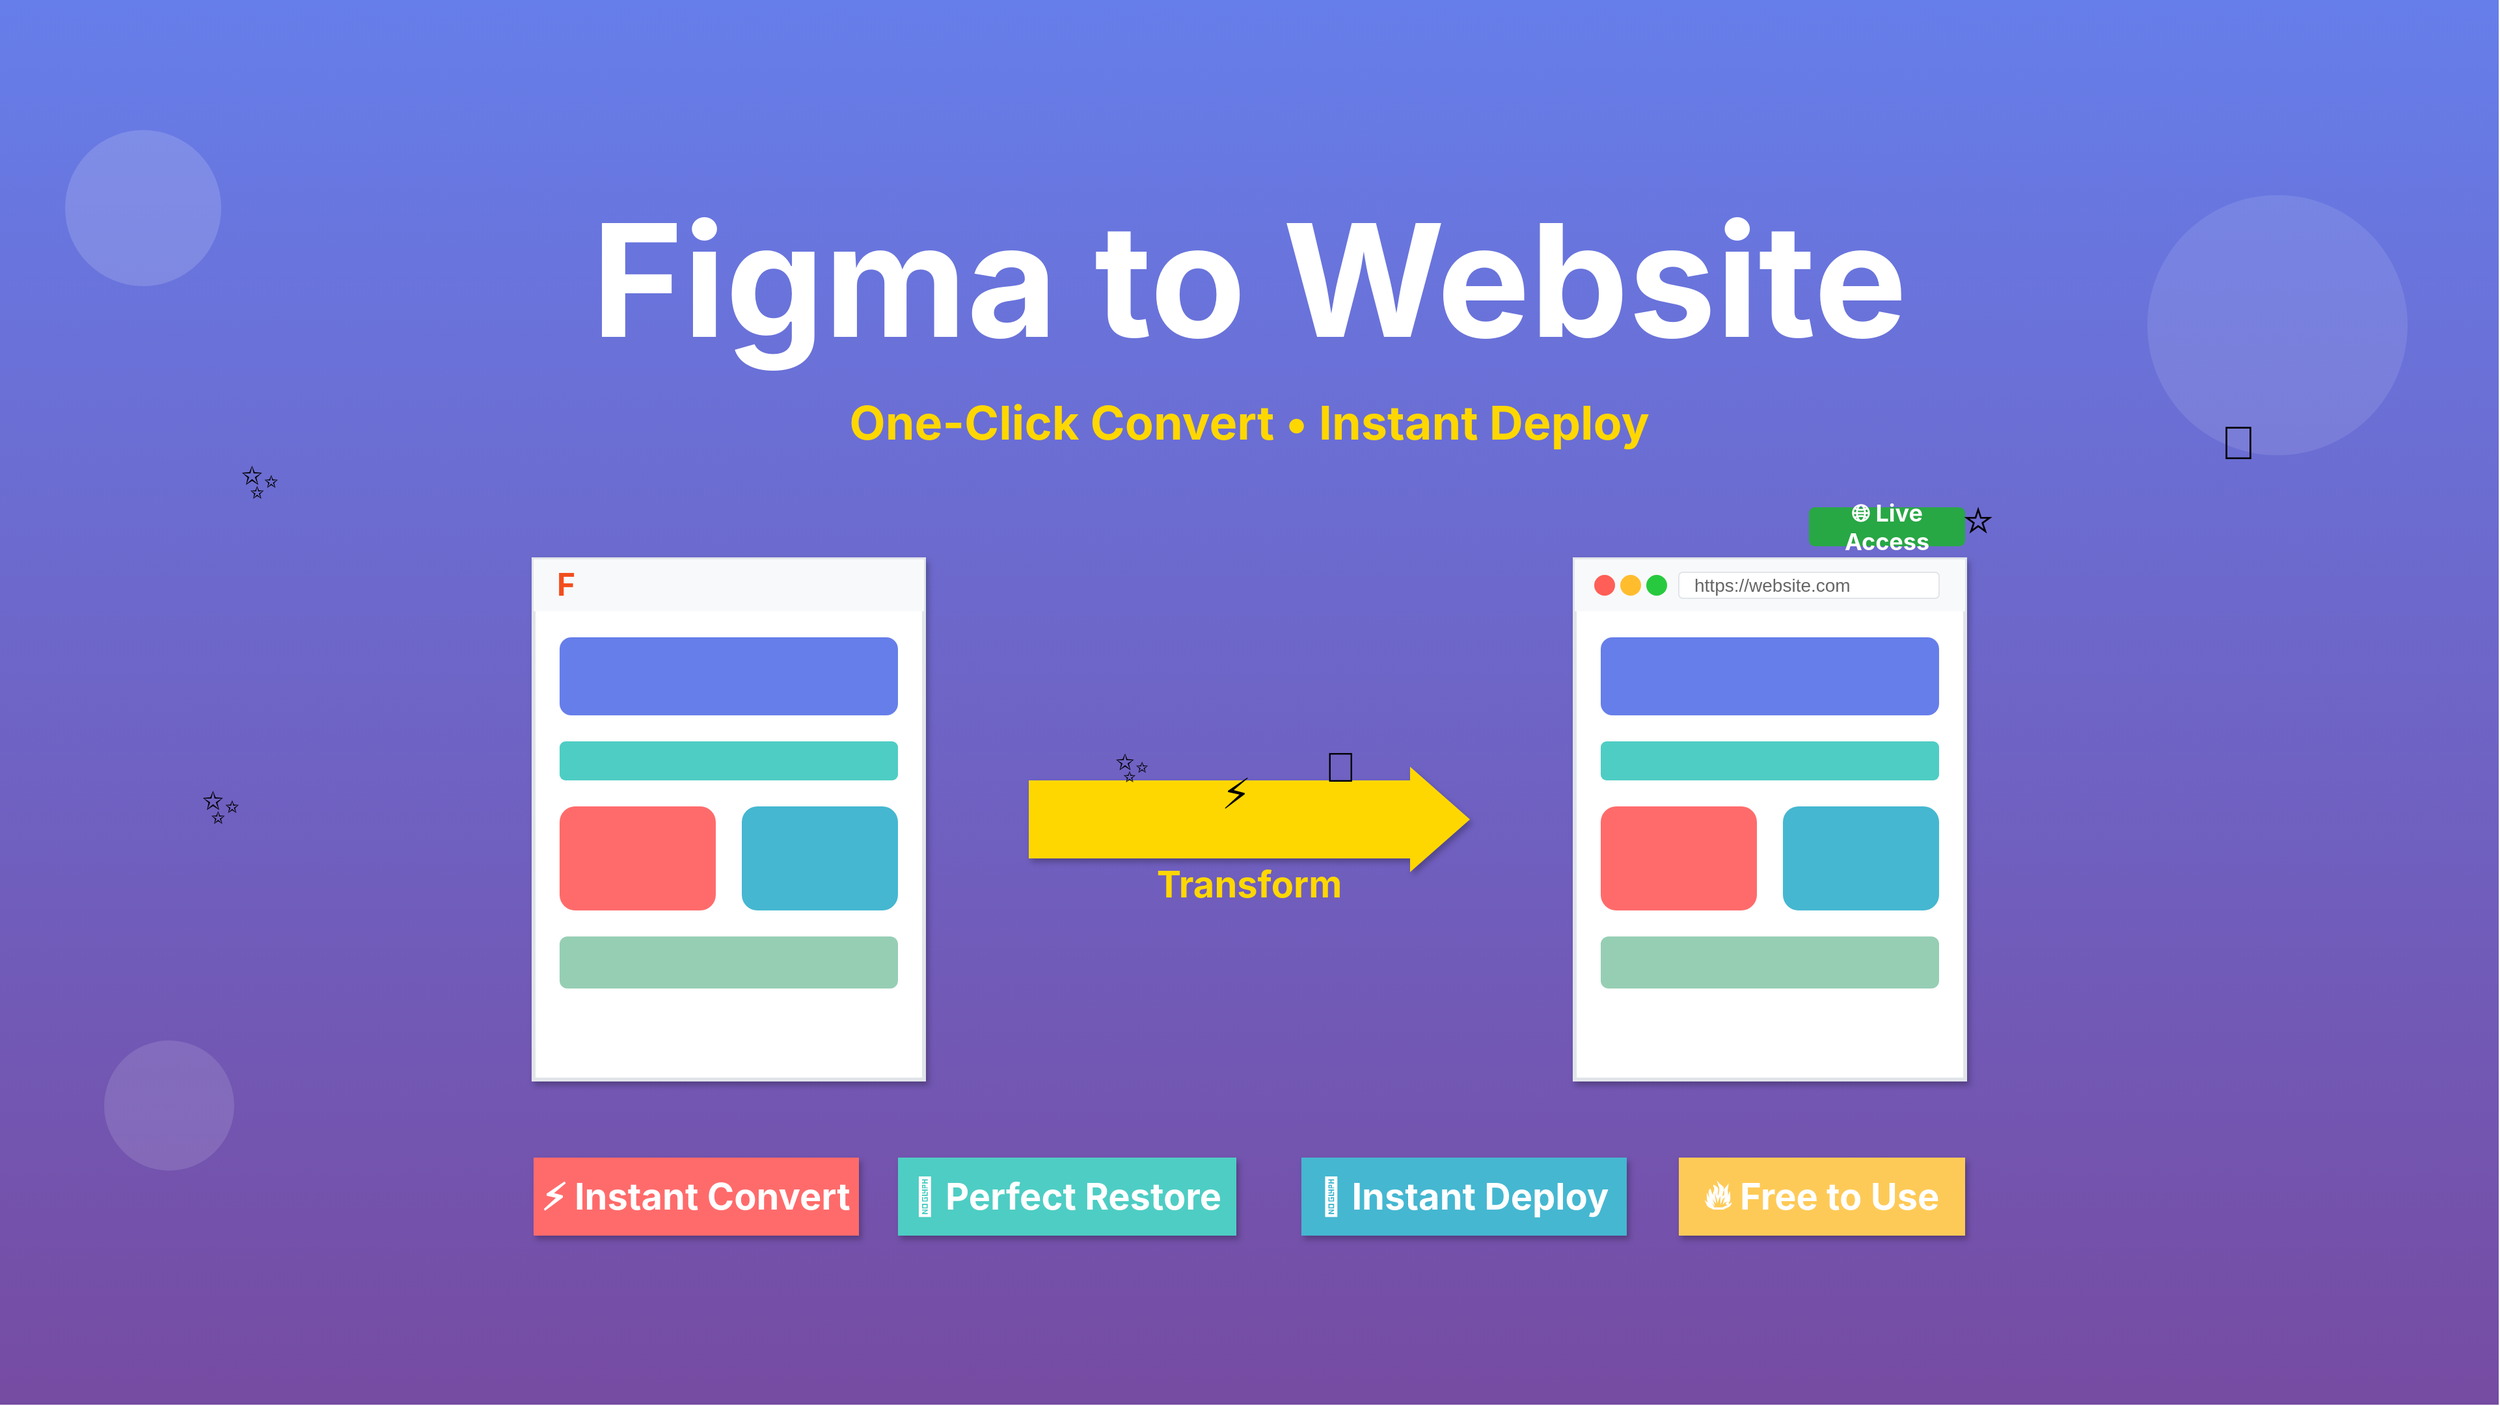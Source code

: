 <mxfile>
    <diagram name="Figma Plugin Cover" id="cover">
        <mxGraphModel dx="2225" dy="1728" grid="1" gridSize="10" guides="1" tooltips="1" connect="1" arrows="1" fold="1" page="1" pageScale="1" pageWidth="1920" pageHeight="1080" math="0" shadow="0">
            <root>
                <mxCell id="0"/>
                <mxCell id="1" parent="0"/>
                <mxCell id="background" value="" style="rounded=0;whiteSpace=wrap;html=1;fillColor=#667eea;gradientColor=#764ba2;gradientDirection=south;strokeColor=none;" parent="1" vertex="1">
                    <mxGeometry width="1920" height="1080" as="geometry"/>
                </mxCell>
                <mxCell id="main-title" value="Figma to Website" style="text;html=1;strokeColor=none;fillColor=none;align=center;verticalAlign=middle;whiteSpace=wrap;rounded=0;fontSize=120;fontStyle=1;fontColor=#FFFFFF;fontFamily=Inter;" vertex="1" parent="1">
                    <mxGeometry x="360" y="140" width="1200" height="150" as="geometry"/>
                </mxCell>
                <mxCell id="selling-point" value="One-Click Convert • Instant Deploy" style="text;html=1;strokeColor=none;fillColor=none;align=center;verticalAlign=middle;whiteSpace=wrap;rounded=0;fontSize=36;fontColor=#FFD700;fontFamily=Inter;fontStyle=1;" vertex="1" parent="1">
                    <mxGeometry x="360" y="300" width="1200" height="50" as="geometry"/>
                </mxCell>
                <mxCell id="figma-frame" value="" style="rounded=2;whiteSpace=wrap;html=1;fillColor=#FFFFFF;strokeColor=#E1E5E9;strokeWidth=3;shadow=1;" vertex="1" parent="1">
                    <mxGeometry x="410" y="430" width="300" height="400" as="geometry"/>
                </mxCell>
                <mxCell id="figma-toolbar" value="" style="rounded=2;whiteSpace=wrap;html=1;fillColor=#F8F9FA;strokeColor=none;roundedCorners=1;arcSize=5;" vertex="1" parent="1">
                    <mxGeometry x="410" y="430" width="300" height="40" as="geometry"/>
                </mxCell>
                <mxCell id="figma-logo" value="F" style="text;html=1;strokeColor=none;fillColor=none;align=center;verticalAlign=middle;whiteSpace=wrap;rounded=0;fontSize=24;fontColor=#F24E1E;fontStyle=1;fontFamily=Inter;" vertex="1" parent="1">
                    <mxGeometry x="420" y="435" width="30" height="30" as="geometry"/>
                </mxCell>
                <mxCell id="design-header" value="" style="rounded=1;whiteSpace=wrap;html=1;fillColor=#667eea;strokeColor=none;" vertex="1" parent="1">
                    <mxGeometry x="430" y="490" width="260" height="60" as="geometry"/>
                </mxCell>
                <mxCell id="design-nav" value="" style="rounded=1;whiteSpace=wrap;html=1;fillColor=#4ECDC4;strokeColor=none;" vertex="1" parent="1">
                    <mxGeometry x="430" y="570" width="260" height="30" as="geometry"/>
                </mxCell>
                <mxCell id="design-content1" value="" style="rounded=1;whiteSpace=wrap;html=1;fillColor=#FF6B6B;strokeColor=none;" vertex="1" parent="1">
                    <mxGeometry x="430" y="620" width="120" height="80" as="geometry"/>
                </mxCell>
                <mxCell id="design-content2" value="" style="rounded=1;whiteSpace=wrap;html=1;fillColor=#45B7D1;strokeColor=none;" vertex="1" parent="1">
                    <mxGeometry x="570" y="620" width="120" height="80" as="geometry"/>
                </mxCell>
                <mxCell id="design-footer" value="" style="rounded=1;whiteSpace=wrap;html=1;fillColor=#96CEB4;strokeColor=none;" vertex="1" parent="1">
                    <mxGeometry x="430" y="720" width="260" height="40" as="geometry"/>
                </mxCell>
                <mxCell id="transform-arrow" value="" style="shape=flexArrow;endArrow=block;html=1;fillColor=#FFD700;strokeColor=none;width=60;endSize=15;shadow=1;" edge="1" parent="1">
                    <mxGeometry width="100" height="100" relative="1" as="geometry">
                        <mxPoint x="790" y="630" as="sourcePoint"/>
                        <mxPoint x="1130" y="630" as="targetPoint"/>
                    </mxGeometry>
                </mxCell>
                <mxCell id="magic1" value="✨" style="text;html=1;strokeColor=none;fillColor=none;align=center;verticalAlign=middle;whiteSpace=wrap;rounded=0;fontSize=32;" vertex="1" parent="1">
                    <mxGeometry x="850" y="570" width="40" height="40" as="geometry"/>
                </mxCell>
                <mxCell id="magic2" value="⚡" style="text;html=1;strokeColor=none;fillColor=none;align=center;verticalAlign=middle;whiteSpace=wrap;rounded=0;fontSize=32;" vertex="1" parent="1">
                    <mxGeometry x="930" y="590" width="40" height="40" as="geometry"/>
                </mxCell>
                <mxCell id="magic3" value="🚀" style="text;html=1;strokeColor=none;fillColor=none;align=center;verticalAlign=middle;whiteSpace=wrap;rounded=0;fontSize=32;" vertex="1" parent="1">
                    <mxGeometry x="1010" y="570" width="40" height="40" as="geometry"/>
                </mxCell>
                <mxCell id="transform-text" value="Transform" style="text;html=1;strokeColor=none;fillColor=none;align=center;verticalAlign=middle;whiteSpace=wrap;rounded=0;fontSize=28;fontColor=#FFD700;fontStyle=1;fontFamily=Inter;" vertex="1" parent="1">
                    <mxGeometry x="900" y="660" width="120" height="40" as="geometry"/>
                </mxCell>
                <mxCell id="website-frame" value="" style="rounded=2;whiteSpace=wrap;html=1;fillColor=#FFFFFF;strokeColor=#E1E5E9;strokeWidth=3;shadow=1;" vertex="1" parent="1">
                    <mxGeometry x="1210" y="430" width="300" height="400" as="geometry"/>
                </mxCell>
                <mxCell id="browser-header" value="" style="rounded=2;whiteSpace=wrap;html=1;fillColor=#F8F9FA;strokeColor=none;roundedCorners=1;arcSize=5;" vertex="1" parent="1">
                    <mxGeometry x="1210" y="430" width="300" height="40" as="geometry"/>
                </mxCell>
                <mxCell id="browser-dot1" value="" style="ellipse;whiteSpace=wrap;html=1;aspect=fixed;fillColor=#FF5F56;strokeColor=none;" vertex="1" parent="1">
                    <mxGeometry x="1225" y="442" width="16" height="16" as="geometry"/>
                </mxCell>
                <mxCell id="browser-dot2" value="" style="ellipse;whiteSpace=wrap;html=1;aspect=fixed;fillColor=#FFBD2E;strokeColor=none;" vertex="1" parent="1">
                    <mxGeometry x="1245" y="442" width="16" height="16" as="geometry"/>
                </mxCell>
                <mxCell id="browser-dot3" value="" style="ellipse;whiteSpace=wrap;html=1;aspect=fixed;fillColor=#27CA3F;strokeColor=none;" vertex="1" parent="1">
                    <mxGeometry x="1265" y="442" width="16" height="16" as="geometry"/>
                </mxCell>
                <mxCell id="address-bar" value="https://website.com" style="rounded=1;whiteSpace=wrap;html=1;fillColor=#FFFFFF;strokeColor=#E1E5E9;fontSize=14;fontColor=#666666;align=left;spacingLeft=10;" vertex="1" parent="1">
                    <mxGeometry x="1290" y="440" width="200" height="20" as="geometry"/>
                </mxCell>
                <mxCell id="web-header" value="" style="rounded=1;whiteSpace=wrap;html=1;fillColor=#667eea;strokeColor=none;" vertex="1" parent="1">
                    <mxGeometry x="1230" y="490" width="260" height="60" as="geometry"/>
                </mxCell>
                <mxCell id="web-nav" value="" style="rounded=1;whiteSpace=wrap;html=1;fillColor=#4ECDC4;strokeColor=none;" vertex="1" parent="1">
                    <mxGeometry x="1230" y="570" width="260" height="30" as="geometry"/>
                </mxCell>
                <mxCell id="web-content1" value="" style="rounded=1;whiteSpace=wrap;html=1;fillColor=#FF6B6B;strokeColor=none;" vertex="1" parent="1">
                    <mxGeometry x="1230" y="620" width="120" height="80" as="geometry"/>
                </mxCell>
                <mxCell id="web-content2" value="" style="rounded=1;whiteSpace=wrap;html=1;fillColor=#45B7D1;strokeColor=none;" vertex="1" parent="1">
                    <mxGeometry x="1370" y="620" width="120" height="80" as="geometry"/>
                </mxCell>
                <mxCell id="web-footer" value="" style="rounded=1;whiteSpace=wrap;html=1;fillColor=#96CEB4;strokeColor=none;" vertex="1" parent="1">
                    <mxGeometry x="1230" y="720" width="260" height="40" as="geometry"/>
                </mxCell>
                <mxCell id="online-badge" value="🌐 Live Access" style="rounded=1;whiteSpace=wrap;html=1;fillColor=#28A745;strokeColor=none;fontSize=18;fontColor=#FFFFFF;fontStyle=1;fontFamily=Inter;" vertex="1" parent="1">
                    <mxGeometry x="1390" y="390" width="120" height="30" as="geometry"/>
                </mxCell>
                <mxCell id="feature1" value="⚡ Instant Convert" style="rounded=2;whiteSpace=wrap;html=1;fillColor=#FF6B6B;strokeColor=none;fontSize=28;fontColor=#FFFFFF;fontStyle=1;fontFamily=Inter;shadow=1;" vertex="1" parent="1">
                    <mxGeometry x="410" y="890" width="250" height="60" as="geometry"/>
                </mxCell>
                <mxCell id="feature2" value="🎨 Perfect Restore" style="rounded=2;whiteSpace=wrap;html=1;fillColor=#4ECDC4;strokeColor=none;fontSize=28;fontColor=#FFFFFF;fontStyle=1;fontFamily=Inter;shadow=1;" vertex="1" parent="1">
                    <mxGeometry x="690" y="890" width="260" height="60" as="geometry"/>
                </mxCell>
                <mxCell id="feature3" value="🚀 Instant Deploy" style="rounded=2;whiteSpace=wrap;html=1;fillColor=#45B7D1;strokeColor=none;fontSize=28;fontColor=#FFFFFF;fontStyle=1;fontFamily=Inter;shadow=1;" vertex="1" parent="1">
                    <mxGeometry x="1000" y="890" width="250" height="60" as="geometry"/>
                </mxCell>
                <mxCell id="feature5" value="🔥 Free to Use" style="rounded=2;whiteSpace=wrap;html=1;fillColor=#FECA57;strokeColor=none;fontSize=28;fontColor=#FFFFFF;fontStyle=1;fontFamily=Inter;shadow=1;" vertex="1" parent="1">
                    <mxGeometry x="1290" y="890" width="220" height="60" as="geometry"/>
                </mxCell>
                <mxCell id="deco-circle1" value="" style="ellipse;whiteSpace=wrap;html=1;aspect=fixed;fillColor=#FFFFFF;strokeColor=none;opacity=15;" vertex="1" parent="1">
                    <mxGeometry x="50" y="100" width="120" height="120" as="geometry"/>
                </mxCell>
                <mxCell id="deco-circle2" value="" style="ellipse;whiteSpace=wrap;html=1;aspect=fixed;fillColor=#FFFFFF;strokeColor=none;opacity=10;" vertex="1" parent="1">
                    <mxGeometry x="1650" y="150" width="200" height="200" as="geometry"/>
                </mxCell>
                <mxCell id="deco-circle3" value="" style="ellipse;whiteSpace=wrap;html=1;aspect=fixed;fillColor=#FFFFFF;strokeColor=none;opacity=12;" vertex="1" parent="1">
                    <mxGeometry x="80" y="800" width="100" height="100" as="geometry"/>
                </mxCell>
                <mxCell id="star1" value="✨" style="text;html=1;strokeColor=none;fillColor=none;align=center;verticalAlign=middle;whiteSpace=wrap;rounded=0;fontSize=36;" vertex="1" parent="1">
                    <mxGeometry x="180" y="350" width="40" height="40" as="geometry"/>
                </mxCell>
                <mxCell id="star2" value="⭐" style="text;html=1;strokeColor=none;fillColor=none;align=center;verticalAlign=middle;whiteSpace=wrap;rounded=0;fontSize=36;" vertex="1" parent="1">
                    <mxGeometry x="1500" y="380" width="40" height="40" as="geometry"/>
                </mxCell>
                <mxCell id="star3" value="💫" style="text;html=1;strokeColor=none;fillColor=none;align=center;verticalAlign=middle;whiteSpace=wrap;rounded=0;fontSize=36;" vertex="1" parent="1">
                    <mxGeometry x="1700" y="320" width="40" height="40" as="geometry"/>
                </mxCell>
                <mxCell id="star4" value="✨" style="text;html=1;strokeColor=none;fillColor=none;align=center;verticalAlign=middle;whiteSpace=wrap;rounded=0;fontSize=36;" vertex="1" parent="1">
                    <mxGeometry x="150" y="600" width="40" height="40" as="geometry"/>
                </mxCell>
            </root>
        </mxGraphModel>
    </diagram>
</mxfile>